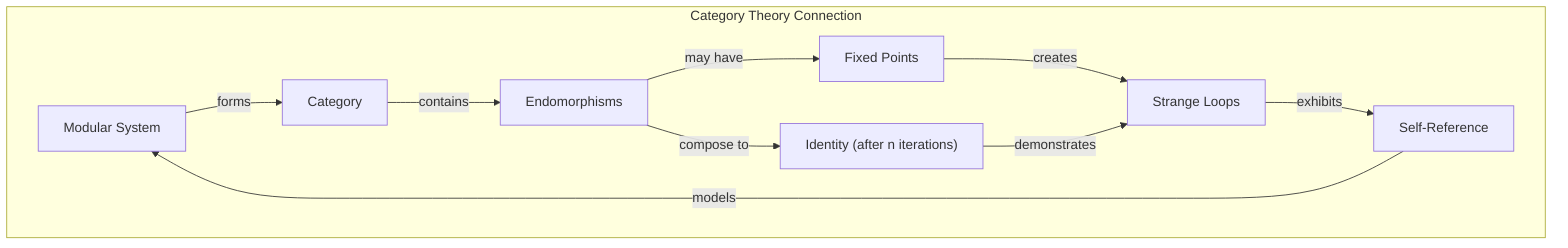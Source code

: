graph TD
    subgraph "Category Theory Connection"
    A["Modular System"] --> |"forms"| B["Category"]
    B --> |"contains"| C["Endomorphisms"]
    C --> |"may have"| D["Fixed Points"]
    C --> |"compose to"| E["Identity (after n iterations)"]
    D --> |"creates"| F["Strange Loops"]
    E --> |"demonstrates"| F
    F --> |"exhibits"| G["Self-Reference"]
    G --> |"models"| A
    end
